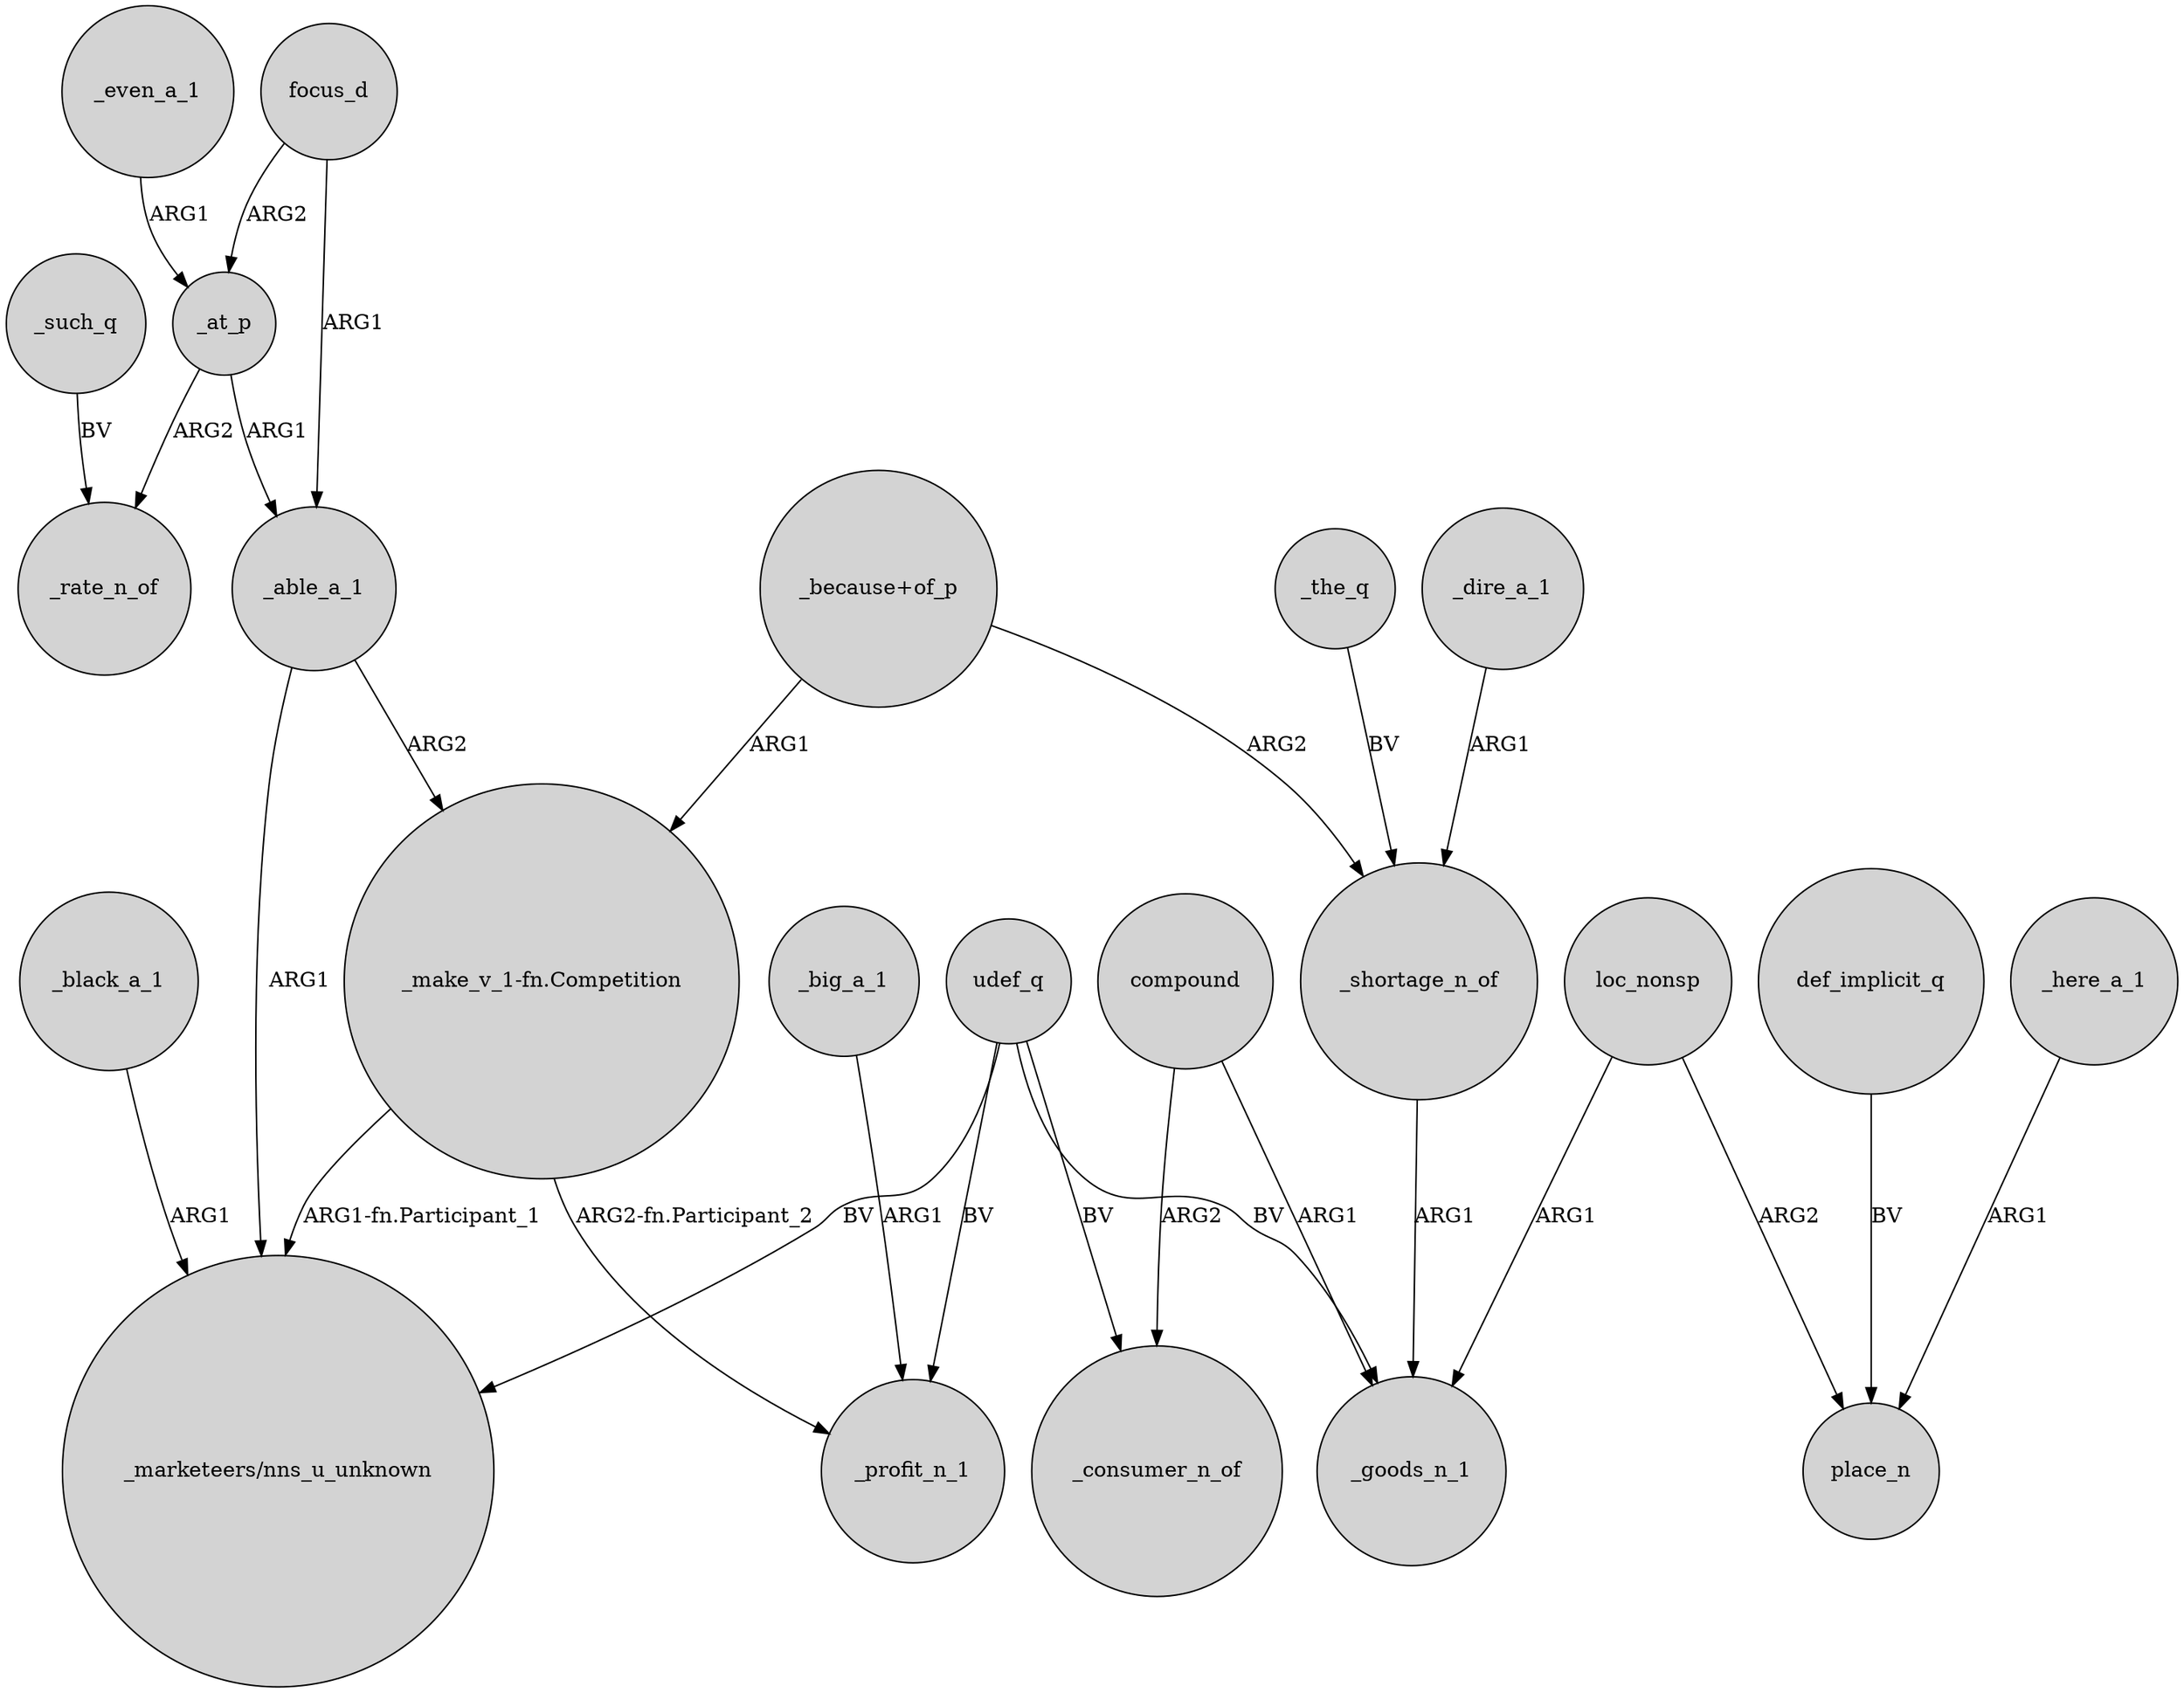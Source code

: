 digraph {
	node [shape=circle style=filled]
	focus_d -> _able_a_1 [label=ARG1]
	def_implicit_q -> place_n [label=BV]
	_shortage_n_of -> _goods_n_1 [label=ARG1]
	_even_a_1 -> _at_p [label=ARG1]
	udef_q -> _profit_n_1 [label=BV]
	"_because+of_p" -> "_make_v_1-fn.Competition" [label=ARG1]
	_here_a_1 -> place_n [label=ARG1]
	focus_d -> _at_p [label=ARG2]
	_the_q -> _shortage_n_of [label=BV]
	_black_a_1 -> "_marketeers/nns_u_unknown" [label=ARG1]
	"_make_v_1-fn.Competition" -> "_marketeers/nns_u_unknown" [label="ARG1-fn.Participant_1"]
	_able_a_1 -> "_make_v_1-fn.Competition" [label=ARG2]
	_at_p -> _able_a_1 [label=ARG1]
	"_because+of_p" -> _shortage_n_of [label=ARG2]
	_big_a_1 -> _profit_n_1 [label=ARG1]
	_able_a_1 -> "_marketeers/nns_u_unknown" [label=ARG1]
	_dire_a_1 -> _shortage_n_of [label=ARG1]
	udef_q -> _goods_n_1 [label=BV]
	compound -> _goods_n_1 [label=ARG1]
	udef_q -> "_marketeers/nns_u_unknown" [label=BV]
	_at_p -> _rate_n_of [label=ARG2]
	_such_q -> _rate_n_of [label=BV]
	udef_q -> _consumer_n_of [label=BV]
	loc_nonsp -> place_n [label=ARG2]
	compound -> _consumer_n_of [label=ARG2]
	loc_nonsp -> _goods_n_1 [label=ARG1]
	"_make_v_1-fn.Competition" -> _profit_n_1 [label="ARG2-fn.Participant_2"]
}
